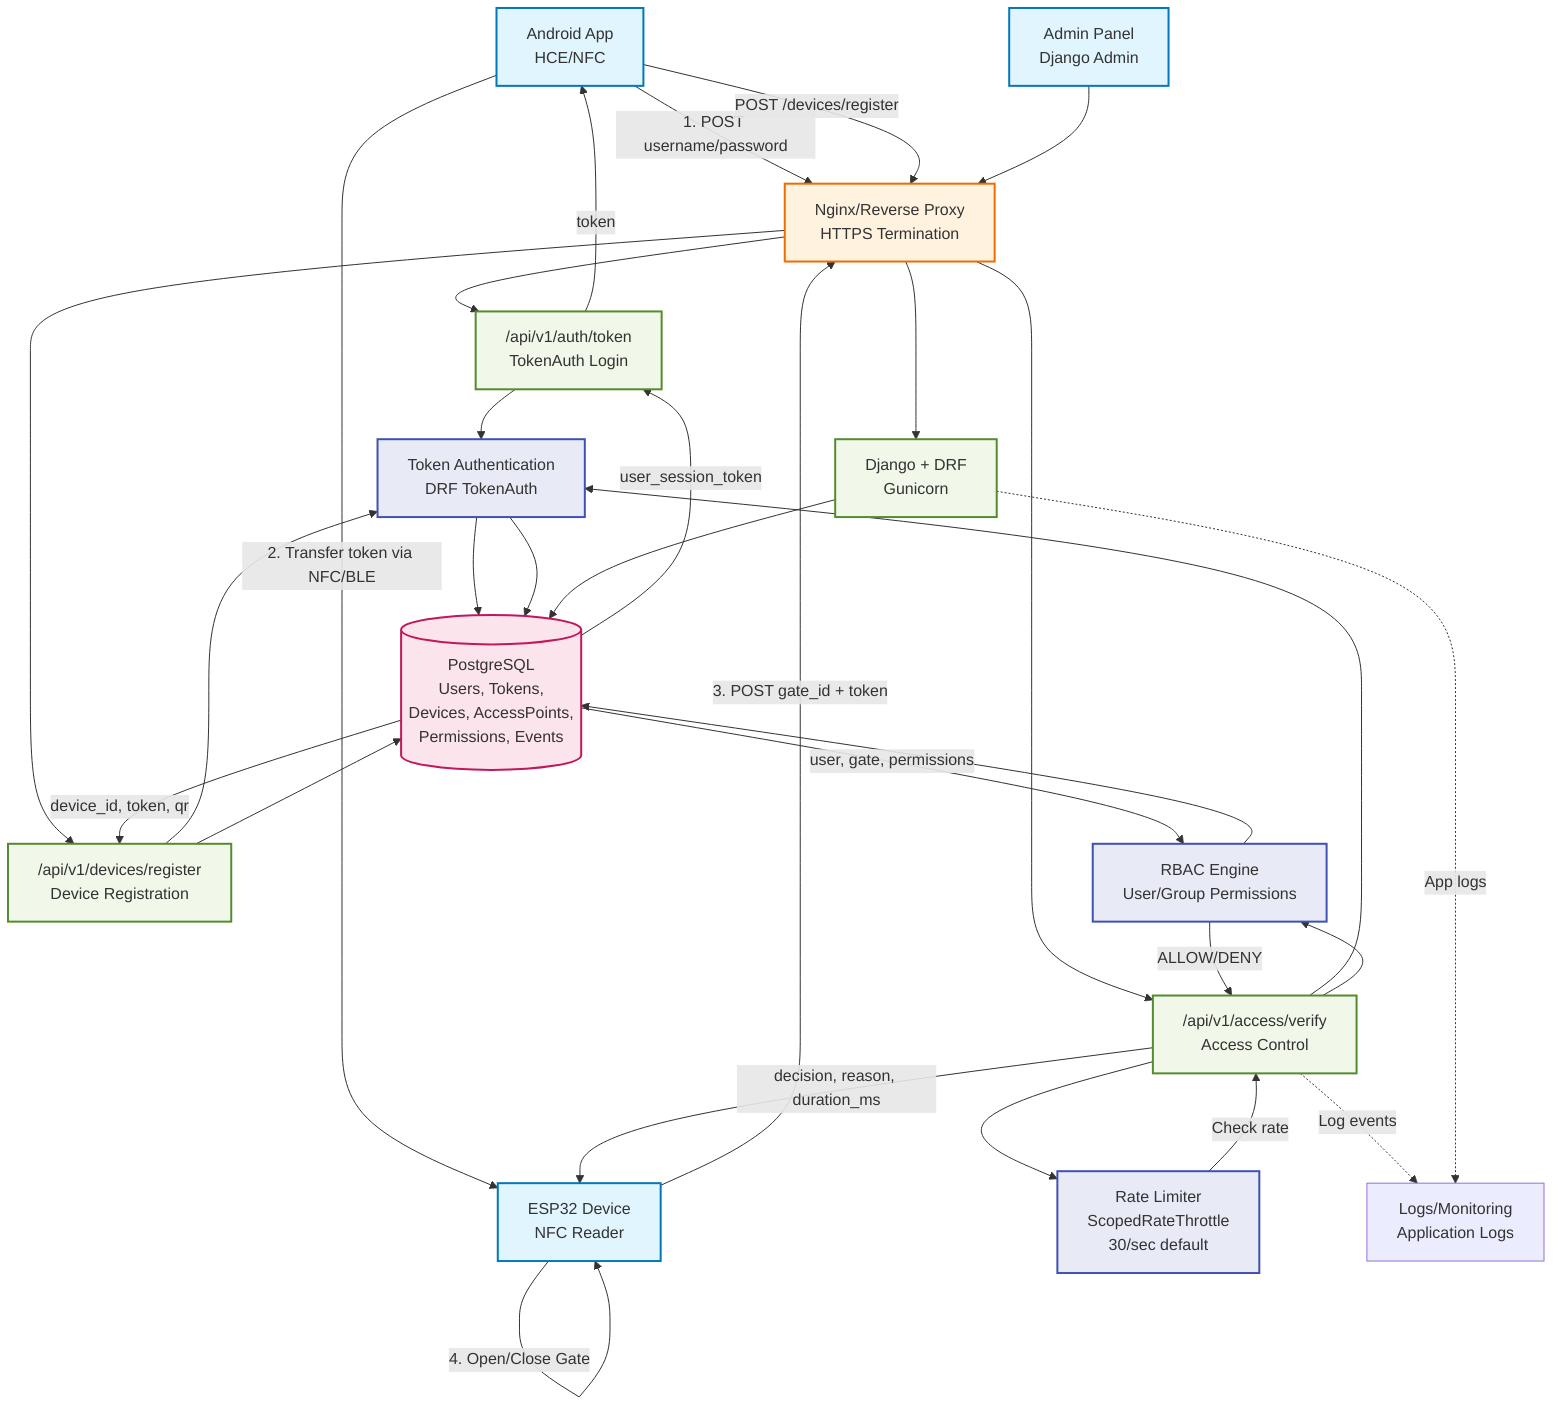 graph TD
    %% External Clients
    Android[Android App<br/>HCE/NFC]
    ESP32[ESP32 Device<br/>NFC Reader]
    Admin[Admin Panel<br/>Django Admin]
    
    %% Network Layer
    Nginx[Nginx/Reverse Proxy<br/>HTTPS Termination]
    
    %% Backend Services
    Django[Django + DRF<br/>Gunicorn]
    
    %% API Endpoints
    Auth["/api/v1/auth/token"<br/>TokenAuth Login]
    DeviceReg["/api/v1/devices/register"<br/>Device Registration]
    Verify["/api/v1/access/verify"<br/>Access Control]
    
    %% Business Logic
    RateLimit[Rate Limiter<br/>ScopedRateThrottle<br/>30/sec default]
    RBAC[RBAC Engine<br/>User/Group Permissions]
    TokenAuth[Token Authentication<br/>DRF TokenAuth]
    
    %% Data Layer
    DB[(PostgreSQL<br/>Users, Tokens,<br/>Devices, AccessPoints,<br/>Permissions, Events)]
    
    %% Monitoring & Logs
    Logs[Logs/Monitoring<br/>Application Logs]
    
    %% Flow 1: Authentication
    Android -->|1. POST username/password| Nginx
    Nginx --> Auth
    Auth --> TokenAuth
    TokenAuth --> DB
    DB -->|user_session_token| Auth
    Auth -->|token| Android
    
    %% Flow 2: Access Verification (Android/ESP32)
    Android -->|2. Transfer token via NFC/BLE| ESP32
    ESP32 -->|3. POST gate_id + token| Nginx
    Nginx --> Verify
    Verify --> RateLimit
    RateLimit -->|Check rate| Verify
    Verify --> TokenAuth
    TokenAuth --> DB
    Verify --> RBAC
    RBAC --> DB
    DB -->|user, gate, permissions| RBAC
    RBAC -->|ALLOW/DENY| Verify
    Verify -->|decision, reason, duration_ms| ESP32
    ESP32 -->|4. Open/Close Gate| ESP32
    
    %% Flow 3: Device Management
    Android -->|POST /devices/register| Nginx
    Nginx --> DeviceReg
    DeviceReg --> TokenAuth
    DeviceReg --> DB
    DB -->|device_id, token, qr| DeviceReg
    
    %% Flow 4: Admin
    Admin --> Nginx
    Nginx --> Django
    Django --> DB
    
    %% Logging
    Verify -.->|Log events| Logs
    Django -.->|App logs| Logs
    
    %% Styles
    classDef client fill:#e1f5ff,stroke:#0277bd,stroke-width:2px
    classDef network fill:#fff3e0,stroke:#ef6c00,stroke-width:2px
    classDef backend fill:#f1f8e9,stroke:#558b2f,stroke-width:2px
    classDef data fill:#fce4ec,stroke:#c2185b,stroke-width:2px
    classDef logic fill:#e8eaf6,stroke:#3f51b5,stroke-width:2px
    
    class Android,ESP32,Admin client
    class Nginx network
    class Django,Auth,DeviceReg,Verify backend
    class DB data
    class RateLimit,RBAC,TokenAuth logic